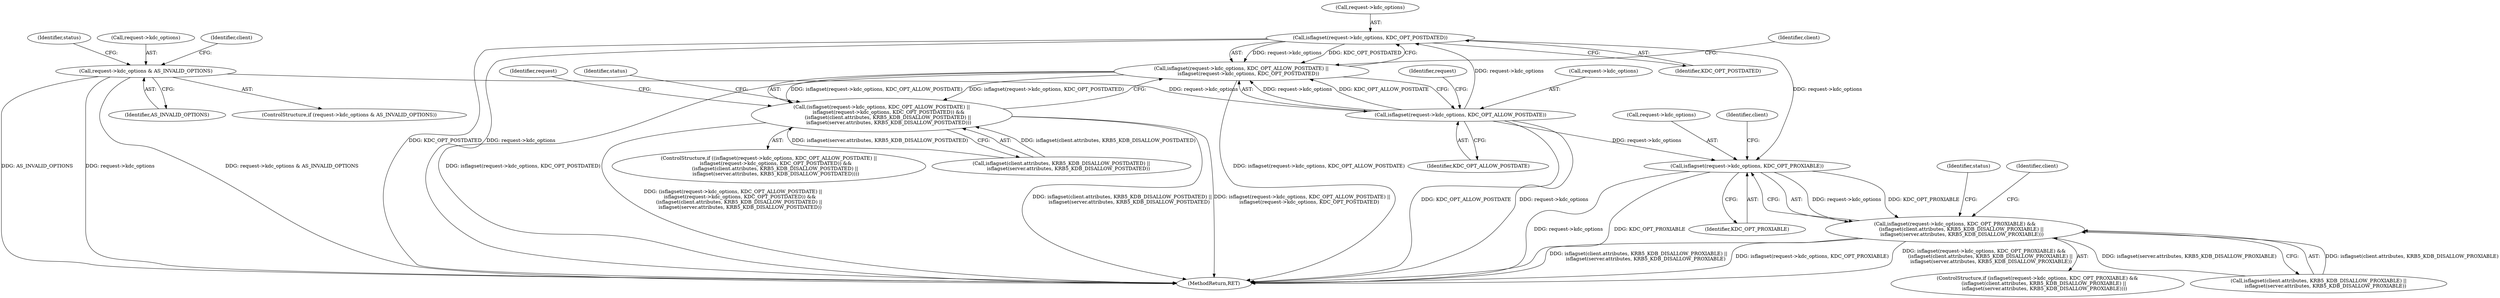 digraph "0_krb5_93b4a6306a0026cf1cc31ac4bd8a49ba5d034ba7@pointer" {
"1000233" [label="(Call,isflagset(request->kdc_options, KDC_OPT_POSTDATED))"];
"1000228" [label="(Call,isflagset(request->kdc_options, KDC_OPT_ALLOW_POSTDATE))"];
"1000125" [label="(Call,request->kdc_options & AS_INVALID_OPTIONS)"];
"1000227" [label="(Call,isflagset(request->kdc_options, KDC_OPT_ALLOW_POSTDATE) ||\n         isflagset(request->kdc_options, KDC_OPT_POSTDATED))"];
"1000226" [label="(Call,(isflagset(request->kdc_options, KDC_OPT_ALLOW_POSTDATE) ||\n         isflagset(request->kdc_options, KDC_OPT_POSTDATED)) &&\n        (isflagset(client.attributes, KRB5_KDB_DISALLOW_POSTDATED) ||\n         isflagset(server.attributes, KRB5_KDB_DISALLOW_POSTDATED)))"];
"1000258" [label="(Call,isflagset(request->kdc_options, KDC_OPT_PROXIABLE))"];
"1000257" [label="(Call,isflagset(request->kdc_options, KDC_OPT_PROXIABLE) &&\n        (isflagset(client.attributes, KRB5_KDB_DISALLOW_PROXIABLE) ||\n         isflagset(server.attributes, KRB5_KDB_DISALLOW_PROXIABLE)))"];
"1000374" [label="(MethodReturn,RET)"];
"1000263" [label="(Call,isflagset(client.attributes, KRB5_KDB_DISALLOW_PROXIABLE) ||\n         isflagset(server.attributes, KRB5_KDB_DISALLOW_PROXIABLE))"];
"1000129" [label="(Identifier,AS_INVALID_OPTIONS)"];
"1000225" [label="(ControlStructure,if ((isflagset(request->kdc_options, KDC_OPT_ALLOW_POSTDATE) ||\n         isflagset(request->kdc_options, KDC_OPT_POSTDATED)) &&\n        (isflagset(client.attributes, KRB5_KDB_DISALLOW_POSTDATED) ||\n         isflagset(server.attributes, KRB5_KDB_DISALLOW_POSTDATED))))"];
"1000257" [label="(Call,isflagset(request->kdc_options, KDC_OPT_PROXIABLE) &&\n        (isflagset(client.attributes, KRB5_KDB_DISALLOW_PROXIABLE) ||\n         isflagset(server.attributes, KRB5_KDB_DISALLOW_PROXIABLE)))"];
"1000277" [label="(Identifier,status)"];
"1000232" [label="(Identifier,KDC_OPT_ALLOW_POSTDATE)"];
"1000266" [label="(Identifier,client)"];
"1000256" [label="(ControlStructure,if (isflagset(request->kdc_options, KDC_OPT_PROXIABLE) &&\n        (isflagset(client.attributes, KRB5_KDB_DISALLOW_PROXIABLE) ||\n         isflagset(server.attributes, KRB5_KDB_DISALLOW_PROXIABLE))))"];
"1000125" [label="(Call,request->kdc_options & AS_INVALID_OPTIONS)"];
"1000229" [label="(Call,request->kdc_options)"];
"1000140" [label="(Identifier,client)"];
"1000262" [label="(Identifier,KDC_OPT_PROXIABLE)"];
"1000258" [label="(Call,isflagset(request->kdc_options, KDC_OPT_PROXIABLE))"];
"1000133" [label="(Identifier,status)"];
"1000260" [label="(Identifier,request)"];
"1000241" [label="(Identifier,client)"];
"1000233" [label="(Call,isflagset(request->kdc_options, KDC_OPT_POSTDATED))"];
"1000284" [label="(Identifier,client)"];
"1000238" [label="(Call,isflagset(client.attributes, KRB5_KDB_DISALLOW_POSTDATED) ||\n         isflagset(server.attributes, KRB5_KDB_DISALLOW_POSTDATED))"];
"1000227" [label="(Call,isflagset(request->kdc_options, KDC_OPT_ALLOW_POSTDATE) ||\n         isflagset(request->kdc_options, KDC_OPT_POSTDATED))"];
"1000126" [label="(Call,request->kdc_options)"];
"1000259" [label="(Call,request->kdc_options)"];
"1000252" [label="(Identifier,status)"];
"1000235" [label="(Identifier,request)"];
"1000237" [label="(Identifier,KDC_OPT_POSTDATED)"];
"1000228" [label="(Call,isflagset(request->kdc_options, KDC_OPT_ALLOW_POSTDATE))"];
"1000226" [label="(Call,(isflagset(request->kdc_options, KDC_OPT_ALLOW_POSTDATE) ||\n         isflagset(request->kdc_options, KDC_OPT_POSTDATED)) &&\n        (isflagset(client.attributes, KRB5_KDB_DISALLOW_POSTDATED) ||\n         isflagset(server.attributes, KRB5_KDB_DISALLOW_POSTDATED)))"];
"1000234" [label="(Call,request->kdc_options)"];
"1000124" [label="(ControlStructure,if (request->kdc_options & AS_INVALID_OPTIONS))"];
"1000233" -> "1000227"  [label="AST: "];
"1000233" -> "1000237"  [label="CFG: "];
"1000234" -> "1000233"  [label="AST: "];
"1000237" -> "1000233"  [label="AST: "];
"1000227" -> "1000233"  [label="CFG: "];
"1000233" -> "1000374"  [label="DDG: KDC_OPT_POSTDATED"];
"1000233" -> "1000374"  [label="DDG: request->kdc_options"];
"1000233" -> "1000227"  [label="DDG: request->kdc_options"];
"1000233" -> "1000227"  [label="DDG: KDC_OPT_POSTDATED"];
"1000228" -> "1000233"  [label="DDG: request->kdc_options"];
"1000233" -> "1000258"  [label="DDG: request->kdc_options"];
"1000228" -> "1000227"  [label="AST: "];
"1000228" -> "1000232"  [label="CFG: "];
"1000229" -> "1000228"  [label="AST: "];
"1000232" -> "1000228"  [label="AST: "];
"1000235" -> "1000228"  [label="CFG: "];
"1000227" -> "1000228"  [label="CFG: "];
"1000228" -> "1000374"  [label="DDG: request->kdc_options"];
"1000228" -> "1000374"  [label="DDG: KDC_OPT_ALLOW_POSTDATE"];
"1000228" -> "1000227"  [label="DDG: request->kdc_options"];
"1000228" -> "1000227"  [label="DDG: KDC_OPT_ALLOW_POSTDATE"];
"1000125" -> "1000228"  [label="DDG: request->kdc_options"];
"1000228" -> "1000258"  [label="DDG: request->kdc_options"];
"1000125" -> "1000124"  [label="AST: "];
"1000125" -> "1000129"  [label="CFG: "];
"1000126" -> "1000125"  [label="AST: "];
"1000129" -> "1000125"  [label="AST: "];
"1000133" -> "1000125"  [label="CFG: "];
"1000140" -> "1000125"  [label="CFG: "];
"1000125" -> "1000374"  [label="DDG: request->kdc_options"];
"1000125" -> "1000374"  [label="DDG: request->kdc_options & AS_INVALID_OPTIONS"];
"1000125" -> "1000374"  [label="DDG: AS_INVALID_OPTIONS"];
"1000227" -> "1000226"  [label="AST: "];
"1000241" -> "1000227"  [label="CFG: "];
"1000226" -> "1000227"  [label="CFG: "];
"1000227" -> "1000374"  [label="DDG: isflagset(request->kdc_options, KDC_OPT_POSTDATED)"];
"1000227" -> "1000374"  [label="DDG: isflagset(request->kdc_options, KDC_OPT_ALLOW_POSTDATE)"];
"1000227" -> "1000226"  [label="DDG: isflagset(request->kdc_options, KDC_OPT_ALLOW_POSTDATE)"];
"1000227" -> "1000226"  [label="DDG: isflagset(request->kdc_options, KDC_OPT_POSTDATED)"];
"1000226" -> "1000225"  [label="AST: "];
"1000226" -> "1000238"  [label="CFG: "];
"1000238" -> "1000226"  [label="AST: "];
"1000252" -> "1000226"  [label="CFG: "];
"1000260" -> "1000226"  [label="CFG: "];
"1000226" -> "1000374"  [label="DDG: isflagset(request->kdc_options, KDC_OPT_ALLOW_POSTDATE) ||\n         isflagset(request->kdc_options, KDC_OPT_POSTDATED)"];
"1000226" -> "1000374"  [label="DDG: (isflagset(request->kdc_options, KDC_OPT_ALLOW_POSTDATE) ||\n         isflagset(request->kdc_options, KDC_OPT_POSTDATED)) &&\n        (isflagset(client.attributes, KRB5_KDB_DISALLOW_POSTDATED) ||\n         isflagset(server.attributes, KRB5_KDB_DISALLOW_POSTDATED))"];
"1000226" -> "1000374"  [label="DDG: isflagset(client.attributes, KRB5_KDB_DISALLOW_POSTDATED) ||\n         isflagset(server.attributes, KRB5_KDB_DISALLOW_POSTDATED)"];
"1000238" -> "1000226"  [label="DDG: isflagset(client.attributes, KRB5_KDB_DISALLOW_POSTDATED)"];
"1000238" -> "1000226"  [label="DDG: isflagset(server.attributes, KRB5_KDB_DISALLOW_POSTDATED)"];
"1000258" -> "1000257"  [label="AST: "];
"1000258" -> "1000262"  [label="CFG: "];
"1000259" -> "1000258"  [label="AST: "];
"1000262" -> "1000258"  [label="AST: "];
"1000266" -> "1000258"  [label="CFG: "];
"1000257" -> "1000258"  [label="CFG: "];
"1000258" -> "1000374"  [label="DDG: request->kdc_options"];
"1000258" -> "1000374"  [label="DDG: KDC_OPT_PROXIABLE"];
"1000258" -> "1000257"  [label="DDG: request->kdc_options"];
"1000258" -> "1000257"  [label="DDG: KDC_OPT_PROXIABLE"];
"1000257" -> "1000256"  [label="AST: "];
"1000257" -> "1000263"  [label="CFG: "];
"1000263" -> "1000257"  [label="AST: "];
"1000277" -> "1000257"  [label="CFG: "];
"1000284" -> "1000257"  [label="CFG: "];
"1000257" -> "1000374"  [label="DDG: isflagset(client.attributes, KRB5_KDB_DISALLOW_PROXIABLE) ||\n         isflagset(server.attributes, KRB5_KDB_DISALLOW_PROXIABLE)"];
"1000257" -> "1000374"  [label="DDG: isflagset(request->kdc_options, KDC_OPT_PROXIABLE)"];
"1000257" -> "1000374"  [label="DDG: isflagset(request->kdc_options, KDC_OPT_PROXIABLE) &&\n        (isflagset(client.attributes, KRB5_KDB_DISALLOW_PROXIABLE) ||\n         isflagset(server.attributes, KRB5_KDB_DISALLOW_PROXIABLE))"];
"1000263" -> "1000257"  [label="DDG: isflagset(client.attributes, KRB5_KDB_DISALLOW_PROXIABLE)"];
"1000263" -> "1000257"  [label="DDG: isflagset(server.attributes, KRB5_KDB_DISALLOW_PROXIABLE)"];
}
